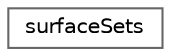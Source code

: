 digraph "Graphical Class Hierarchy"
{
 // LATEX_PDF_SIZE
  bgcolor="transparent";
  edge [fontname=Helvetica,fontsize=10,labelfontname=Helvetica,labelfontsize=10];
  node [fontname=Helvetica,fontsize=10,shape=box,height=0.2,width=0.4];
  rankdir="LR";
  Node0 [id="Node000000",label="surfaceSets",height=0.2,width=0.4,color="grey40", fillcolor="white", style="filled",URL="$classFoam_1_1surfaceSets.html",tooltip="Various utilities to handle sets relating mesh to surface. Note: work in progress...."];
}
